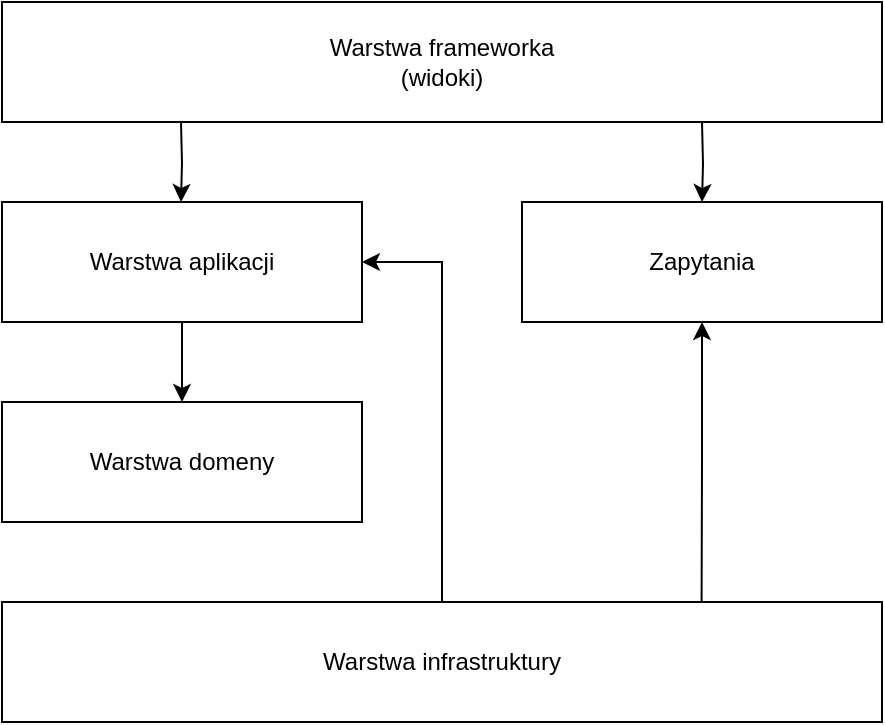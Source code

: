 <mxfile version="15.4.3" type="device"><diagram id="mDBDC4OC2zMn_eaPb2qs" name="Page-1"><mxGraphModel dx="2013" dy="615" grid="1" gridSize="10" guides="1" tooltips="1" connect="1" arrows="1" fold="1" page="1" pageScale="1" pageWidth="827" pageHeight="1169" background="none" math="0" shadow="0"><root><mxCell id="0"/><mxCell id="1" parent="0"/><mxCell id="9wAR0khefj8llBj5QW90-313" value="&lt;div&gt;Warstwa frameworka&lt;/div&gt;&lt;div&gt;(widoki)&lt;/div&gt;" style="rounded=0;whiteSpace=wrap;html=1;shadow=0;comic=0;strokeWidth=1;fillColor=#ffffff;fontSize=12;align=center;strokeColor=#000000;" parent="1" vertex="1"><mxGeometry x="-720" y="30" width="440" height="60" as="geometry"/></mxCell><mxCell id="9wAR0khefj8llBj5QW90-314" style="edgeStyle=orthogonalEdgeStyle;rounded=0;html=1;exitX=0.5;exitY=1;entryX=0.5;entryY=0;endArrow=classic;endFill=1;endSize=6;jettySize=auto;orthogonalLoop=1;strokeWidth=1;fontSize=12;" parent="1" source="9wAR0khefj8llBj5QW90-315" target="9wAR0khefj8llBj5QW90-316" edge="1"><mxGeometry relative="1" as="geometry"/></mxCell><mxCell id="9wAR0khefj8llBj5QW90-315" value="Warstwa aplikacji" style="rounded=0;whiteSpace=wrap;html=1;shadow=0;comic=0;strokeWidth=1;fillColor=#ffffff;fontSize=12;align=center;strokeColor=#000000;" parent="1" vertex="1"><mxGeometry x="-720" y="130" width="180" height="60" as="geometry"/></mxCell><mxCell id="9wAR0khefj8llBj5QW90-316" value="Warstwa domeny" style="rounded=0;whiteSpace=wrap;html=1;shadow=0;comic=0;strokeWidth=1;fillColor=#ffffff;fontSize=12;align=center;strokeColor=#000000;" parent="1" vertex="1"><mxGeometry x="-720" y="230" width="180" height="60" as="geometry"/></mxCell><mxCell id="9wAR0khefj8llBj5QW90-324" style="edgeStyle=orthogonalEdgeStyle;rounded=0;orthogonalLoop=1;jettySize=auto;html=1;exitX=0.5;exitY=0;exitDx=0;exitDy=0;entryX=1;entryY=0.5;entryDx=0;entryDy=0;fontFamily=Courier New;fontSize=11;endArrow=classic;endFill=1;" parent="1" source="9wAR0khefj8llBj5QW90-317" target="9wAR0khefj8llBj5QW90-315" edge="1"><mxGeometry relative="1" as="geometry"/></mxCell><mxCell id="9wAR0khefj8llBj5QW90-317" value="Warstwa infrastruktury" style="rounded=0;whiteSpace=wrap;html=1;shadow=0;comic=0;strokeWidth=1;fillColor=#ffffff;fontSize=12;align=center;strokeColor=#000000;" parent="1" vertex="1"><mxGeometry x="-720" y="330" width="440" height="60" as="geometry"/></mxCell><mxCell id="9wAR0khefj8llBj5QW90-318" style="edgeStyle=orthogonalEdgeStyle;rounded=0;html=1;exitX=0.5;exitY=1;entryX=0.5;entryY=0;endArrow=classic;endFill=1;endSize=6;jettySize=auto;orthogonalLoop=1;strokeWidth=1;fontSize=12;" parent="1" target="9wAR0khefj8llBj5QW90-320" edge="1"><mxGeometry relative="1" as="geometry"><mxPoint x="-370" y="90" as="sourcePoint"/></mxGeometry></mxCell><mxCell id="9wAR0khefj8llBj5QW90-325" style="edgeStyle=orthogonalEdgeStyle;rounded=0;orthogonalLoop=1;jettySize=auto;html=1;exitX=0.5;exitY=1;exitDx=0;exitDy=0;entryX=0.795;entryY=0.005;entryDx=0;entryDy=0;entryPerimeter=0;fontFamily=Courier New;fontSize=11;endArrow=none;endFill=0;startArrow=classic;startFill=1;" parent="1" source="9wAR0khefj8llBj5QW90-320" target="9wAR0khefj8llBj5QW90-317" edge="1"><mxGeometry relative="1" as="geometry"/></mxCell><mxCell id="9wAR0khefj8llBj5QW90-320" value="Zapytania" style="rounded=0;whiteSpace=wrap;html=1;shadow=0;comic=0;strokeWidth=1;fillColor=#ffffff;fontSize=12;align=center;strokeColor=#000000;" parent="1" vertex="1"><mxGeometry x="-460" y="130" width="180" height="60" as="geometry"/></mxCell><mxCell id="9wAR0khefj8llBj5QW90-323" style="edgeStyle=orthogonalEdgeStyle;rounded=0;html=1;exitX=0.5;exitY=1;entryX=0.5;entryY=0;endArrow=classic;endFill=1;endSize=6;jettySize=auto;orthogonalLoop=1;strokeWidth=1;fontSize=12;" parent="1" edge="1"><mxGeometry relative="1" as="geometry"><mxPoint x="-630.5" y="90" as="sourcePoint"/><mxPoint x="-630.5" y="130" as="targetPoint"/></mxGeometry></mxCell></root></mxGraphModel></diagram></mxfile>